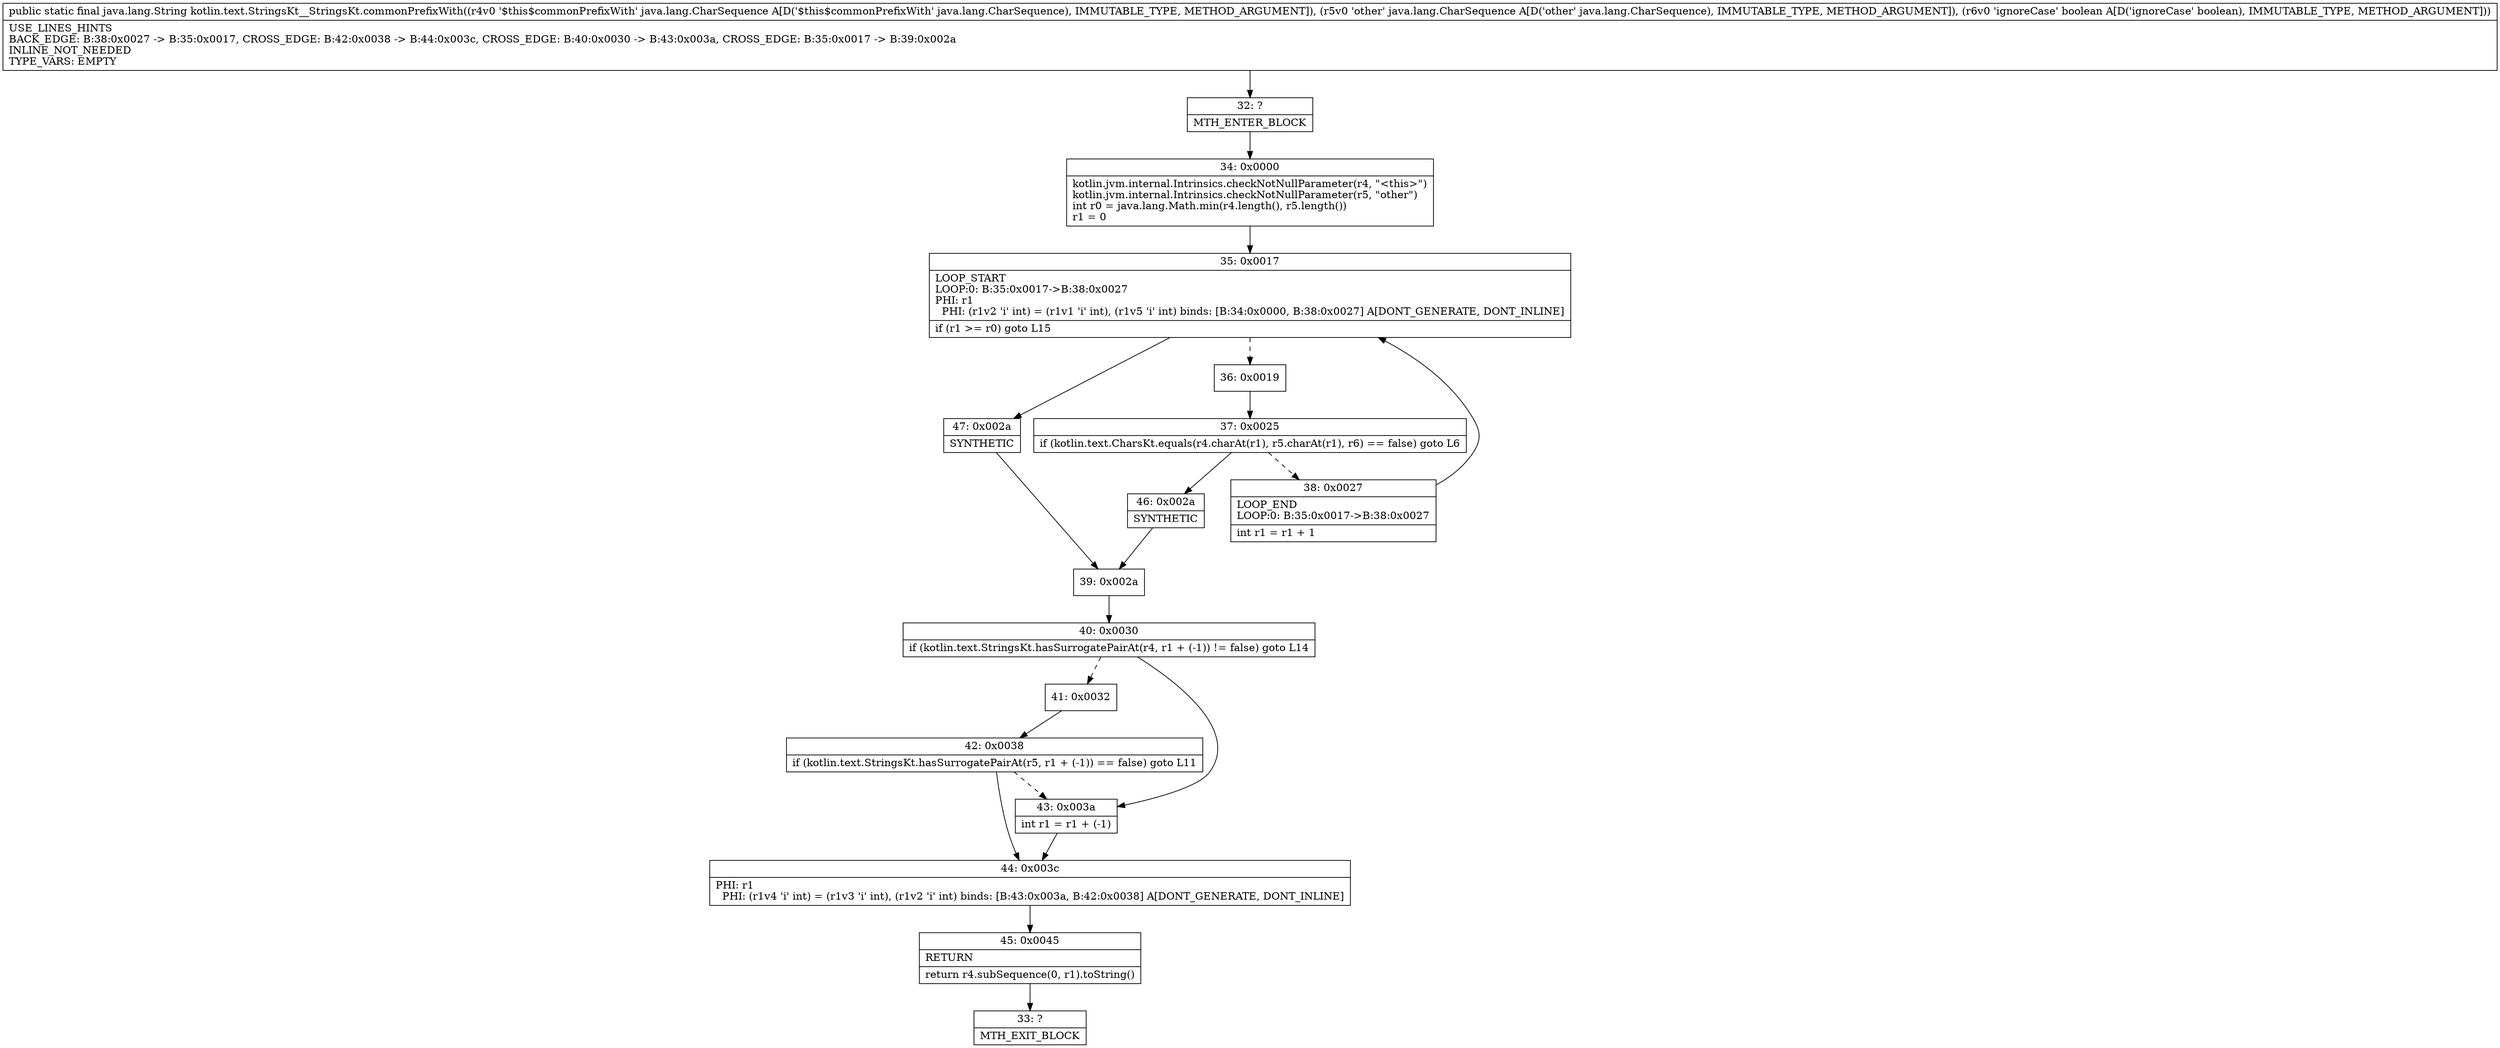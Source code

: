 digraph "CFG forkotlin.text.StringsKt__StringsKt.commonPrefixWith(Ljava\/lang\/CharSequence;Ljava\/lang\/CharSequence;Z)Ljava\/lang\/String;" {
Node_32 [shape=record,label="{32\:\ ?|MTH_ENTER_BLOCK\l}"];
Node_34 [shape=record,label="{34\:\ 0x0000|kotlin.jvm.internal.Intrinsics.checkNotNullParameter(r4, \"\<this\>\")\lkotlin.jvm.internal.Intrinsics.checkNotNullParameter(r5, \"other\")\lint r0 = java.lang.Math.min(r4.length(), r5.length())\lr1 = 0\l}"];
Node_35 [shape=record,label="{35\:\ 0x0017|LOOP_START\lLOOP:0: B:35:0x0017\-\>B:38:0x0027\lPHI: r1 \l  PHI: (r1v2 'i' int) = (r1v1 'i' int), (r1v5 'i' int) binds: [B:34:0x0000, B:38:0x0027] A[DONT_GENERATE, DONT_INLINE]\l|if (r1 \>= r0) goto L15\l}"];
Node_36 [shape=record,label="{36\:\ 0x0019}"];
Node_37 [shape=record,label="{37\:\ 0x0025|if (kotlin.text.CharsKt.equals(r4.charAt(r1), r5.charAt(r1), r6) == false) goto L6\l}"];
Node_38 [shape=record,label="{38\:\ 0x0027|LOOP_END\lLOOP:0: B:35:0x0017\-\>B:38:0x0027\l|int r1 = r1 + 1\l}"];
Node_46 [shape=record,label="{46\:\ 0x002a|SYNTHETIC\l}"];
Node_39 [shape=record,label="{39\:\ 0x002a}"];
Node_40 [shape=record,label="{40\:\ 0x0030|if (kotlin.text.StringsKt.hasSurrogatePairAt(r4, r1 + (\-1)) != false) goto L14\l}"];
Node_41 [shape=record,label="{41\:\ 0x0032}"];
Node_42 [shape=record,label="{42\:\ 0x0038|if (kotlin.text.StringsKt.hasSurrogatePairAt(r5, r1 + (\-1)) == false) goto L11\l}"];
Node_44 [shape=record,label="{44\:\ 0x003c|PHI: r1 \l  PHI: (r1v4 'i' int) = (r1v3 'i' int), (r1v2 'i' int) binds: [B:43:0x003a, B:42:0x0038] A[DONT_GENERATE, DONT_INLINE]\l}"];
Node_45 [shape=record,label="{45\:\ 0x0045|RETURN\l|return r4.subSequence(0, r1).toString()\l}"];
Node_33 [shape=record,label="{33\:\ ?|MTH_EXIT_BLOCK\l}"];
Node_43 [shape=record,label="{43\:\ 0x003a|int r1 = r1 + (\-1)\l}"];
Node_47 [shape=record,label="{47\:\ 0x002a|SYNTHETIC\l}"];
MethodNode[shape=record,label="{public static final java.lang.String kotlin.text.StringsKt__StringsKt.commonPrefixWith((r4v0 '$this$commonPrefixWith' java.lang.CharSequence A[D('$this$commonPrefixWith' java.lang.CharSequence), IMMUTABLE_TYPE, METHOD_ARGUMENT]), (r5v0 'other' java.lang.CharSequence A[D('other' java.lang.CharSequence), IMMUTABLE_TYPE, METHOD_ARGUMENT]), (r6v0 'ignoreCase' boolean A[D('ignoreCase' boolean), IMMUTABLE_TYPE, METHOD_ARGUMENT]))  | USE_LINES_HINTS\lBACK_EDGE: B:38:0x0027 \-\> B:35:0x0017, CROSS_EDGE: B:42:0x0038 \-\> B:44:0x003c, CROSS_EDGE: B:40:0x0030 \-\> B:43:0x003a, CROSS_EDGE: B:35:0x0017 \-\> B:39:0x002a\lINLINE_NOT_NEEDED\lTYPE_VARS: EMPTY\l}"];
MethodNode -> Node_32;Node_32 -> Node_34;
Node_34 -> Node_35;
Node_35 -> Node_36[style=dashed];
Node_35 -> Node_47;
Node_36 -> Node_37;
Node_37 -> Node_38[style=dashed];
Node_37 -> Node_46;
Node_38 -> Node_35;
Node_46 -> Node_39;
Node_39 -> Node_40;
Node_40 -> Node_41[style=dashed];
Node_40 -> Node_43;
Node_41 -> Node_42;
Node_42 -> Node_43[style=dashed];
Node_42 -> Node_44;
Node_44 -> Node_45;
Node_45 -> Node_33;
Node_43 -> Node_44;
Node_47 -> Node_39;
}

